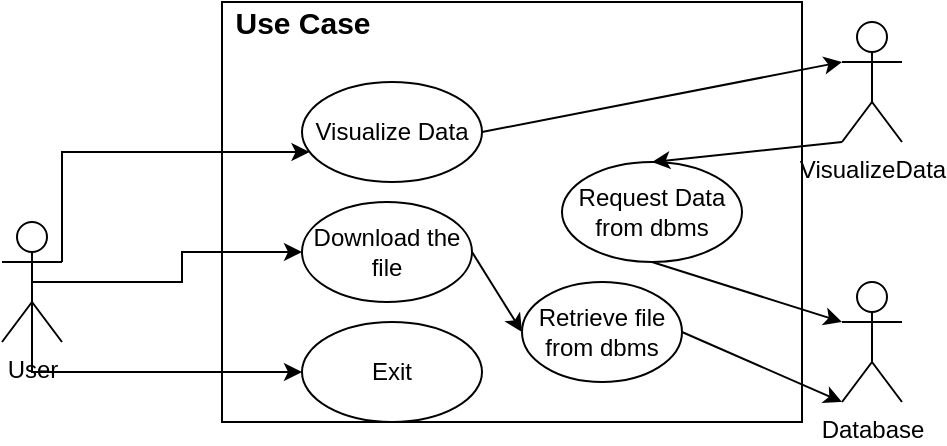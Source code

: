 <mxfile version="13.9.2" type="device"><diagram id="u3xDGFWbHhnW7EyJJVzC" name="Page-1"><mxGraphModel dx="898" dy="482" grid="1" gridSize="10" guides="1" tooltips="1" connect="1" arrows="1" fold="1" page="1" pageScale="1" pageWidth="850" pageHeight="1100" math="0" shadow="0"><root><mxCell id="0"/><mxCell id="1" parent="0"/><mxCell id="jYMeCXZwEJhfwmiX3fG7-16" value="" style="rounded=0;whiteSpace=wrap;html=1;" vertex="1" parent="1"><mxGeometry x="310" y="110" width="290" height="210" as="geometry"/></mxCell><mxCell id="jYMeCXZwEJhfwmiX3fG7-10" style="edgeStyle=orthogonalEdgeStyle;rounded=0;orthogonalLoop=1;jettySize=auto;html=1;exitX=0.5;exitY=0.5;exitDx=0;exitDy=0;exitPerimeter=0;entryX=0;entryY=0.5;entryDx=0;entryDy=0;" edge="1" parent="1" source="jYMeCXZwEJhfwmiX3fG7-2" target="jYMeCXZwEJhfwmiX3fG7-9"><mxGeometry relative="1" as="geometry"><mxPoint x="260" y="340" as="targetPoint"/><Array as="points"><mxPoint x="215" y="295"/></Array></mxGeometry></mxCell><mxCell id="jYMeCXZwEJhfwmiX3fG7-12" style="edgeStyle=orthogonalEdgeStyle;rounded=0;orthogonalLoop=1;jettySize=auto;html=1;exitX=1;exitY=0.333;exitDx=0;exitDy=0;exitPerimeter=0;" edge="1" parent="1" source="jYMeCXZwEJhfwmiX3fG7-2" target="jYMeCXZwEJhfwmiX3fG7-11"><mxGeometry relative="1" as="geometry"><Array as="points"><mxPoint x="230" y="185"/></Array></mxGeometry></mxCell><mxCell id="jYMeCXZwEJhfwmiX3fG7-22" value="" style="edgeStyle=orthogonalEdgeStyle;rounded=0;orthogonalLoop=1;jettySize=auto;html=1;entryX=0;entryY=0.5;entryDx=0;entryDy=0;exitX=0.5;exitY=0.5;exitDx=0;exitDy=0;exitPerimeter=0;" edge="1" parent="1" source="jYMeCXZwEJhfwmiX3fG7-2" target="jYMeCXZwEJhfwmiX3fG7-21"><mxGeometry relative="1" as="geometry"/></mxCell><mxCell id="jYMeCXZwEJhfwmiX3fG7-2" value="User" style="shape=umlActor;verticalLabelPosition=bottom;verticalAlign=top;html=1;outlineConnect=0;" vertex="1" parent="1"><mxGeometry x="200" y="220" width="30" height="60" as="geometry"/></mxCell><mxCell id="jYMeCXZwEJhfwmiX3fG7-6" value="&lt;b&gt;&lt;font style=&quot;font-size: 15px&quot;&gt;Use Case&lt;/font&gt;&lt;/b&gt;" style="text;html=1;align=center;verticalAlign=middle;resizable=0;points=[];autosize=1;" vertex="1" parent="1"><mxGeometry x="310" y="110" width="80" height="20" as="geometry"/></mxCell><mxCell id="jYMeCXZwEJhfwmiX3fG7-7" value="VisualizeData" style="shape=umlActor;verticalLabelPosition=bottom;verticalAlign=top;html=1;outlineConnect=0;" vertex="1" parent="1"><mxGeometry x="620" y="120" width="30" height="60" as="geometry"/></mxCell><mxCell id="jYMeCXZwEJhfwmiX3fG7-8" value="Database" style="shape=umlActor;verticalLabelPosition=bottom;verticalAlign=top;html=1;outlineConnect=0;" vertex="1" parent="1"><mxGeometry x="620" y="250" width="30" height="60" as="geometry"/></mxCell><mxCell id="jYMeCXZwEJhfwmiX3fG7-9" value="Exit" style="ellipse;whiteSpace=wrap;html=1;" vertex="1" parent="1"><mxGeometry x="350" y="270" width="90" height="50" as="geometry"/></mxCell><mxCell id="jYMeCXZwEJhfwmiX3fG7-11" value="Visualize Data" style="ellipse;whiteSpace=wrap;html=1;" vertex="1" parent="1"><mxGeometry x="350" y="150" width="90" height="50" as="geometry"/></mxCell><mxCell id="jYMeCXZwEJhfwmiX3fG7-13" value="" style="endArrow=classic;html=1;entryX=0;entryY=0.333;entryDx=0;entryDy=0;entryPerimeter=0;exitX=1;exitY=0.5;exitDx=0;exitDy=0;" edge="1" parent="1" source="jYMeCXZwEJhfwmiX3fG7-11" target="jYMeCXZwEJhfwmiX3fG7-7"><mxGeometry width="50" height="50" relative="1" as="geometry"><mxPoint x="400" y="210" as="sourcePoint"/><mxPoint x="450" y="160" as="targetPoint"/></mxGeometry></mxCell><mxCell id="jYMeCXZwEJhfwmiX3fG7-15" value="Request Data&lt;br&gt;from dbms" style="ellipse;whiteSpace=wrap;html=1;" vertex="1" parent="1"><mxGeometry x="480" y="190" width="90" height="50" as="geometry"/></mxCell><mxCell id="jYMeCXZwEJhfwmiX3fG7-18" value="" style="endArrow=classic;html=1;entryX=0.5;entryY=0;entryDx=0;entryDy=0;exitX=0;exitY=1;exitDx=0;exitDy=0;exitPerimeter=0;" edge="1" parent="1" source="jYMeCXZwEJhfwmiX3fG7-7" target="jYMeCXZwEJhfwmiX3fG7-15"><mxGeometry width="50" height="50" relative="1" as="geometry"><mxPoint x="400" y="210" as="sourcePoint"/><mxPoint x="450" y="160" as="targetPoint"/></mxGeometry></mxCell><mxCell id="jYMeCXZwEJhfwmiX3fG7-20" value="" style="endArrow=classic;html=1;entryX=0;entryY=0.333;entryDx=0;entryDy=0;entryPerimeter=0;exitX=0.5;exitY=1;exitDx=0;exitDy=0;" edge="1" parent="1" source="jYMeCXZwEJhfwmiX3fG7-15" target="jYMeCXZwEJhfwmiX3fG7-8"><mxGeometry width="50" height="50" relative="1" as="geometry"><mxPoint x="400" y="210" as="sourcePoint"/><mxPoint x="450" y="160" as="targetPoint"/></mxGeometry></mxCell><mxCell id="jYMeCXZwEJhfwmiX3fG7-21" value="Download the file" style="ellipse;whiteSpace=wrap;html=1;" vertex="1" parent="1"><mxGeometry x="350" y="210" width="85" height="50" as="geometry"/></mxCell><mxCell id="jYMeCXZwEJhfwmiX3fG7-23" value="Retrieve file from dbms" style="ellipse;whiteSpace=wrap;html=1;" vertex="1" parent="1"><mxGeometry x="460" y="250" width="80" height="50" as="geometry"/></mxCell><mxCell id="jYMeCXZwEJhfwmiX3fG7-24" value="" style="endArrow=classic;html=1;entryX=0;entryY=0.5;entryDx=0;entryDy=0;exitX=1;exitY=0.5;exitDx=0;exitDy=0;" edge="1" parent="1" source="jYMeCXZwEJhfwmiX3fG7-21" target="jYMeCXZwEJhfwmiX3fG7-23"><mxGeometry width="50" height="50" relative="1" as="geometry"><mxPoint x="400" y="190" as="sourcePoint"/><mxPoint x="450" y="140" as="targetPoint"/></mxGeometry></mxCell><mxCell id="jYMeCXZwEJhfwmiX3fG7-25" value="" style="endArrow=classic;html=1;entryX=0;entryY=1;entryDx=0;entryDy=0;entryPerimeter=0;exitX=1;exitY=0.5;exitDx=0;exitDy=0;" edge="1" parent="1" source="jYMeCXZwEJhfwmiX3fG7-23" target="jYMeCXZwEJhfwmiX3fG7-8"><mxGeometry width="50" height="50" relative="1" as="geometry"><mxPoint x="400" y="190" as="sourcePoint"/><mxPoint x="450" y="140" as="targetPoint"/></mxGeometry></mxCell></root></mxGraphModel></diagram></mxfile>